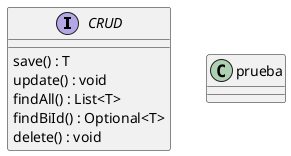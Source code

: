 @startuml

interface CRUD{
    save() : T
    update() : void
    findAll() : List<T>
    findBiId() : Optional<T>
    delete() : void
}
class prueba{
    
}

@enduml
